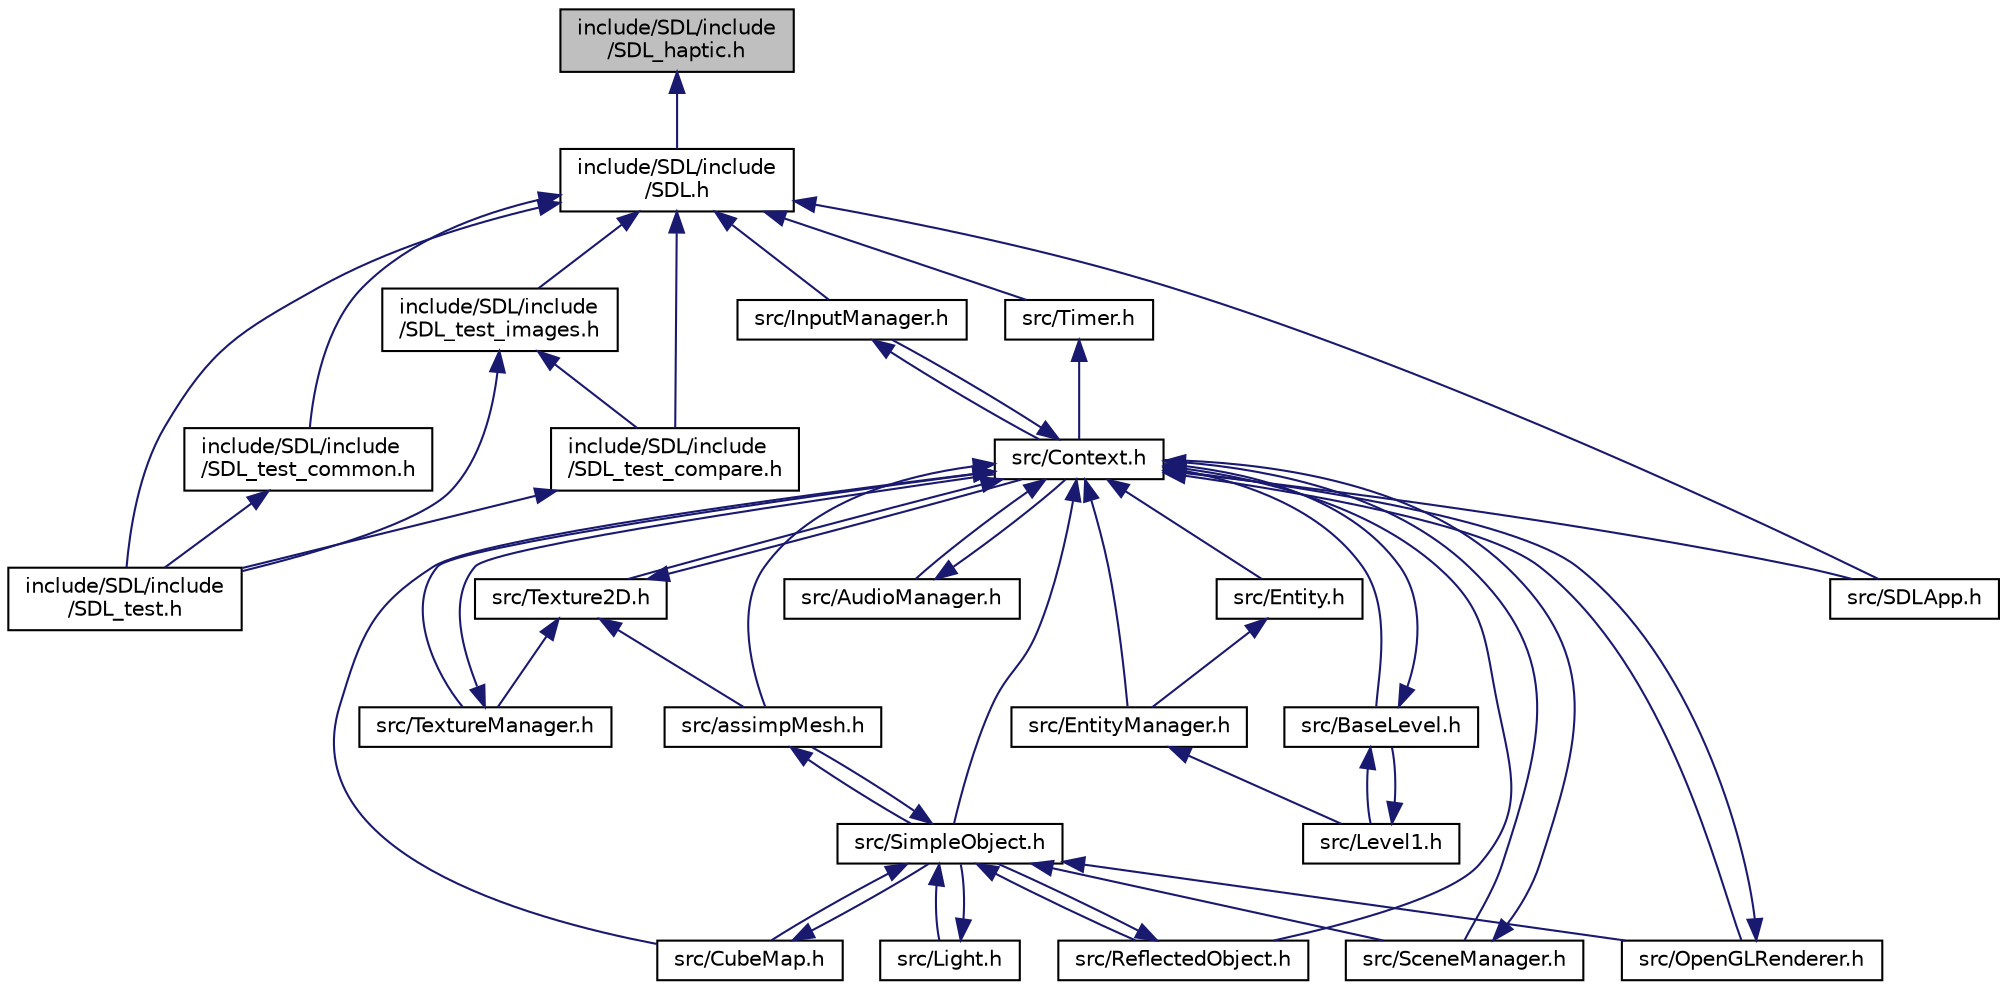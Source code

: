 digraph "include/SDL/include/SDL_haptic.h"
{
  edge [fontname="Helvetica",fontsize="10",labelfontname="Helvetica",labelfontsize="10"];
  node [fontname="Helvetica",fontsize="10",shape=record];
  Node1 [label="include/SDL/include\l/SDL_haptic.h",height=0.2,width=0.4,color="black", fillcolor="grey75", style="filled" fontcolor="black"];
  Node1 -> Node2 [dir="back",color="midnightblue",fontsize="10",style="solid",fontname="Helvetica"];
  Node2 [label="include/SDL/include\l/SDL.h",height=0.2,width=0.4,color="black", fillcolor="white", style="filled",URL="$_s_d_l_8h.html"];
  Node2 -> Node3 [dir="back",color="midnightblue",fontsize="10",style="solid",fontname="Helvetica"];
  Node3 [label="include/SDL/include\l/SDL_test.h",height=0.2,width=0.4,color="black", fillcolor="white", style="filled",URL="$_s_d_l__test_8h.html"];
  Node2 -> Node4 [dir="back",color="midnightblue",fontsize="10",style="solid",fontname="Helvetica"];
  Node4 [label="include/SDL/include\l/SDL_test_common.h",height=0.2,width=0.4,color="black", fillcolor="white", style="filled",URL="$_s_d_l__test__common_8h.html"];
  Node4 -> Node3 [dir="back",color="midnightblue",fontsize="10",style="solid",fontname="Helvetica"];
  Node2 -> Node5 [dir="back",color="midnightblue",fontsize="10",style="solid",fontname="Helvetica"];
  Node5 [label="include/SDL/include\l/SDL_test_images.h",height=0.2,width=0.4,color="black", fillcolor="white", style="filled",URL="$_s_d_l__test__images_8h.html"];
  Node5 -> Node3 [dir="back",color="midnightblue",fontsize="10",style="solid",fontname="Helvetica"];
  Node5 -> Node6 [dir="back",color="midnightblue",fontsize="10",style="solid",fontname="Helvetica"];
  Node6 [label="include/SDL/include\l/SDL_test_compare.h",height=0.2,width=0.4,color="black", fillcolor="white", style="filled",URL="$_s_d_l__test__compare_8h.html"];
  Node6 -> Node3 [dir="back",color="midnightblue",fontsize="10",style="solid",fontname="Helvetica"];
  Node2 -> Node6 [dir="back",color="midnightblue",fontsize="10",style="solid",fontname="Helvetica"];
  Node2 -> Node7 [dir="back",color="midnightblue",fontsize="10",style="solid",fontname="Helvetica"];
  Node7 [label="src/InputManager.h",height=0.2,width=0.4,color="black", fillcolor="white", style="filled",URL="$_input_manager_8h_source.html"];
  Node7 -> Node8 [dir="back",color="midnightblue",fontsize="10",style="solid",fontname="Helvetica"];
  Node8 [label="src/Context.h",height=0.2,width=0.4,color="black", fillcolor="white", style="filled",URL="$_context_8h_source.html"];
  Node8 -> Node9 [dir="back",color="midnightblue",fontsize="10",style="solid",fontname="Helvetica"];
  Node9 [label="src/assimpMesh.h",height=0.2,width=0.4,color="black", fillcolor="white", style="filled",URL="$assimp_mesh_8h_source.html"];
  Node9 -> Node10 [dir="back",color="midnightblue",fontsize="10",style="solid",fontname="Helvetica"];
  Node10 [label="src/SimpleObject.h",height=0.2,width=0.4,color="black", fillcolor="white", style="filled",URL="$_simple_object_8h_source.html"];
  Node10 -> Node11 [dir="back",color="midnightblue",fontsize="10",style="solid",fontname="Helvetica"];
  Node11 [label="src/OpenGLRenderer.h",height=0.2,width=0.4,color="black", fillcolor="white", style="filled",URL="$_open_g_l_renderer_8h_source.html"];
  Node11 -> Node8 [dir="back",color="midnightblue",fontsize="10",style="solid",fontname="Helvetica"];
  Node10 -> Node12 [dir="back",color="midnightblue",fontsize="10",style="solid",fontname="Helvetica"];
  Node12 [label="src/Light.h",height=0.2,width=0.4,color="black", fillcolor="white", style="filled",URL="$src_2light_8h_source.html"];
  Node12 -> Node10 [dir="back",color="midnightblue",fontsize="10",style="solid",fontname="Helvetica"];
  Node10 -> Node13 [dir="back",color="midnightblue",fontsize="10",style="solid",fontname="Helvetica"];
  Node13 [label="src/CubeMap.h",height=0.2,width=0.4,color="black", fillcolor="white", style="filled",URL="$_cube_map_8h_source.html"];
  Node13 -> Node10 [dir="back",color="midnightblue",fontsize="10",style="solid",fontname="Helvetica"];
  Node10 -> Node14 [dir="back",color="midnightblue",fontsize="10",style="solid",fontname="Helvetica"];
  Node14 [label="src/ReflectedObject.h",height=0.2,width=0.4,color="black", fillcolor="white", style="filled",URL="$_reflected_object_8h_source.html"];
  Node14 -> Node10 [dir="back",color="midnightblue",fontsize="10",style="solid",fontname="Helvetica"];
  Node10 -> Node15 [dir="back",color="midnightblue",fontsize="10",style="solid",fontname="Helvetica"];
  Node15 [label="src/SceneManager.h",height=0.2,width=0.4,color="black", fillcolor="white", style="filled",URL="$_scene_manager_8h_source.html"];
  Node15 -> Node8 [dir="back",color="midnightblue",fontsize="10",style="solid",fontname="Helvetica"];
  Node10 -> Node9 [dir="back",color="midnightblue",fontsize="10",style="solid",fontname="Helvetica"];
  Node8 -> Node16 [dir="back",color="midnightblue",fontsize="10",style="solid",fontname="Helvetica"];
  Node16 [label="src/AudioManager.h",height=0.2,width=0.4,color="black", fillcolor="white", style="filled",URL="$_audio_manager_8h_source.html"];
  Node16 -> Node8 [dir="back",color="midnightblue",fontsize="10",style="solid",fontname="Helvetica"];
  Node8 -> Node7 [dir="back",color="midnightblue",fontsize="10",style="solid",fontname="Helvetica"];
  Node8 -> Node11 [dir="back",color="midnightblue",fontsize="10",style="solid",fontname="Helvetica"];
  Node8 -> Node10 [dir="back",color="midnightblue",fontsize="10",style="solid",fontname="Helvetica"];
  Node8 -> Node13 [dir="back",color="midnightblue",fontsize="10",style="solid",fontname="Helvetica"];
  Node8 -> Node14 [dir="back",color="midnightblue",fontsize="10",style="solid",fontname="Helvetica"];
  Node8 -> Node15 [dir="back",color="midnightblue",fontsize="10",style="solid",fontname="Helvetica"];
  Node8 -> Node17 [dir="back",color="midnightblue",fontsize="10",style="solid",fontname="Helvetica"];
  Node17 [label="src/BaseLevel.h",height=0.2,width=0.4,color="black", fillcolor="white", style="filled",URL="$_base_level_8h_source.html"];
  Node17 -> Node8 [dir="back",color="midnightblue",fontsize="10",style="solid",fontname="Helvetica"];
  Node17 -> Node18 [dir="back",color="midnightblue",fontsize="10",style="solid",fontname="Helvetica"];
  Node18 [label="src/Level1.h",height=0.2,width=0.4,color="black", fillcolor="white", style="filled",URL="$_level1_8h_source.html"];
  Node18 -> Node17 [dir="back",color="midnightblue",fontsize="10",style="solid",fontname="Helvetica"];
  Node8 -> Node19 [dir="back",color="midnightblue",fontsize="10",style="solid",fontname="Helvetica"];
  Node19 [label="src/EntityManager.h",height=0.2,width=0.4,color="black", fillcolor="white", style="filled",URL="$_entity_manager_8h_source.html"];
  Node19 -> Node18 [dir="back",color="midnightblue",fontsize="10",style="solid",fontname="Helvetica"];
  Node8 -> Node20 [dir="back",color="midnightblue",fontsize="10",style="solid",fontname="Helvetica"];
  Node20 [label="src/Entity.h",height=0.2,width=0.4,color="black", fillcolor="white", style="filled",URL="$_entity_8h_source.html"];
  Node20 -> Node19 [dir="back",color="midnightblue",fontsize="10",style="solid",fontname="Helvetica"];
  Node8 -> Node21 [dir="back",color="midnightblue",fontsize="10",style="solid",fontname="Helvetica"];
  Node21 [label="src/Texture2D.h",height=0.2,width=0.4,color="black", fillcolor="white", style="filled",URL="$_texture2_d_8h_source.html"];
  Node21 -> Node8 [dir="back",color="midnightblue",fontsize="10",style="solid",fontname="Helvetica"];
  Node21 -> Node22 [dir="back",color="midnightblue",fontsize="10",style="solid",fontname="Helvetica"];
  Node22 [label="src/TextureManager.h",height=0.2,width=0.4,color="black", fillcolor="white", style="filled",URL="$_texture_manager_8h_source.html"];
  Node22 -> Node8 [dir="back",color="midnightblue",fontsize="10",style="solid",fontname="Helvetica"];
  Node21 -> Node9 [dir="back",color="midnightblue",fontsize="10",style="solid",fontname="Helvetica"];
  Node8 -> Node22 [dir="back",color="midnightblue",fontsize="10",style="solid",fontname="Helvetica"];
  Node8 -> Node23 [dir="back",color="midnightblue",fontsize="10",style="solid",fontname="Helvetica"];
  Node23 [label="src/SDLApp.h",height=0.2,width=0.4,color="black", fillcolor="white", style="filled",URL="$_s_d_l_app_8h_source.html"];
  Node2 -> Node24 [dir="back",color="midnightblue",fontsize="10",style="solid",fontname="Helvetica"];
  Node24 [label="src/Timer.h",height=0.2,width=0.4,color="black", fillcolor="white", style="filled",URL="$_timer_8h_source.html"];
  Node24 -> Node8 [dir="back",color="midnightblue",fontsize="10",style="solid",fontname="Helvetica"];
  Node2 -> Node23 [dir="back",color="midnightblue",fontsize="10",style="solid",fontname="Helvetica"];
}
